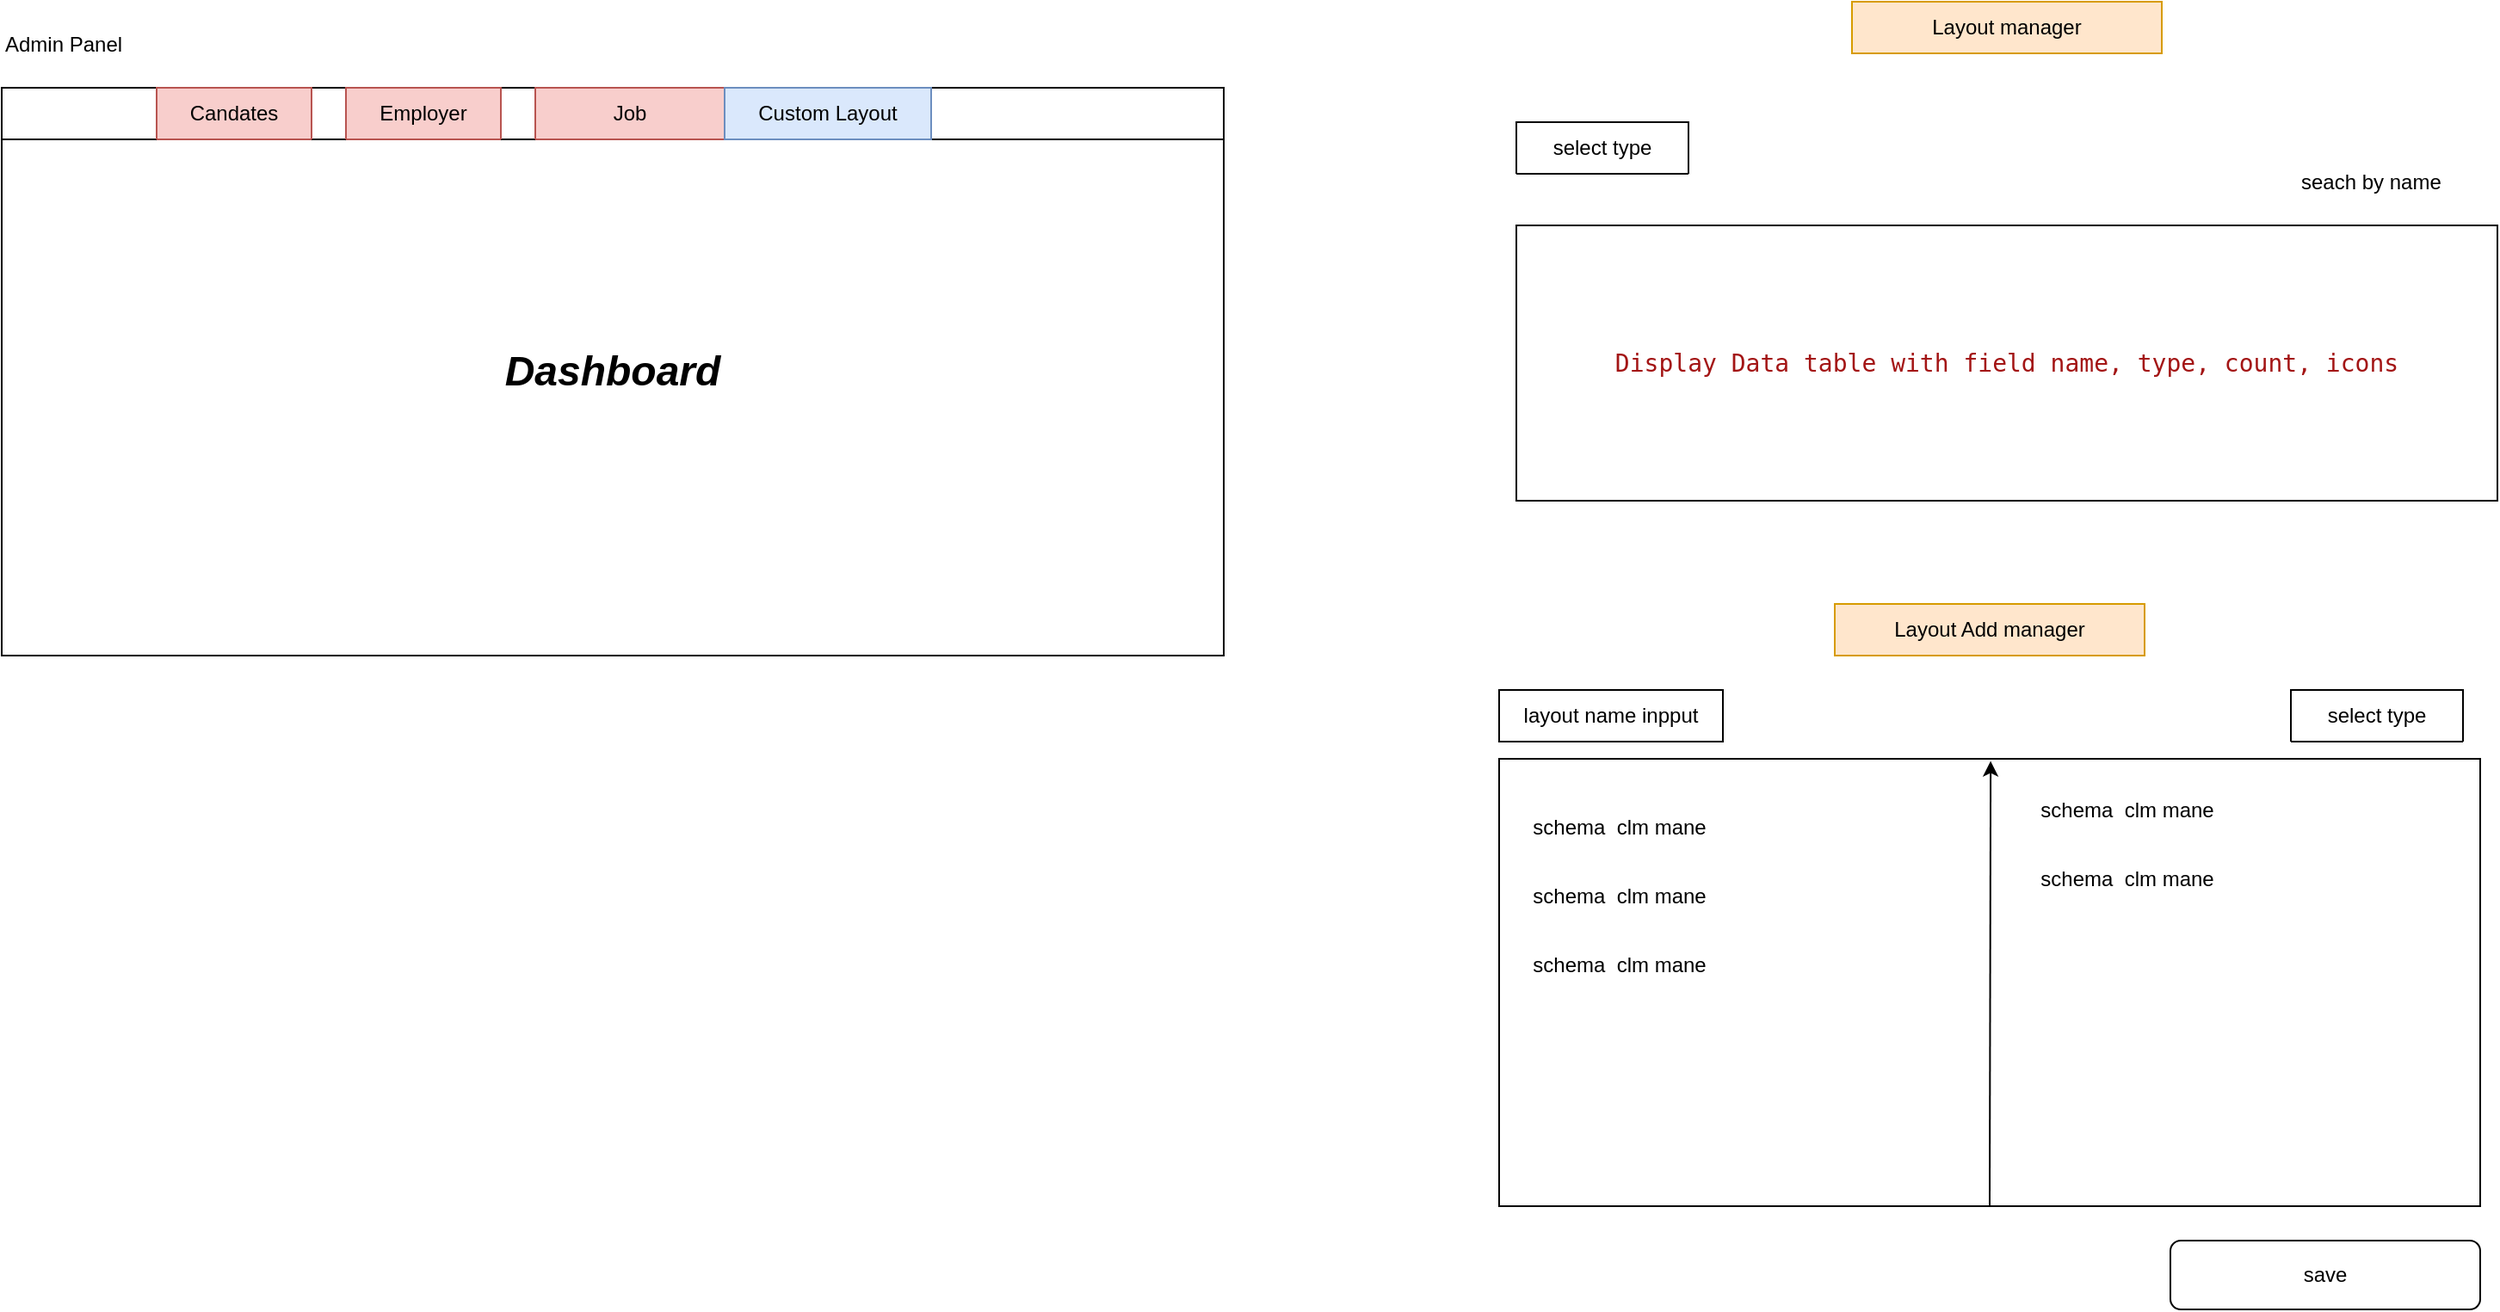 <mxfile version="26.0.16">
  <diagram name="Page-1" id="pGS40leleZzSf1w9_MKb">
    <mxGraphModel dx="843" dy="443" grid="1" gridSize="10" guides="1" tooltips="1" connect="1" arrows="1" fold="1" page="1" pageScale="1" pageWidth="850" pageHeight="1100" math="0" shadow="0">
      <root>
        <mxCell id="0" />
        <mxCell id="1" parent="0" />
        <mxCell id="lz3d05MwJRwCeHaTPS5S-1" value="&lt;h1&gt;&lt;i&gt;&lt;b&gt;Dashboard&lt;/b&gt;&lt;/i&gt;&lt;/h1&gt;" style="rounded=0;whiteSpace=wrap;html=1;fillColor=none;" vertex="1" parent="1">
          <mxGeometry x="40" y="90" width="710" height="330" as="geometry" />
        </mxCell>
        <mxCell id="lz3d05MwJRwCeHaTPS5S-3" value="Admin Panel" style="text;html=1;align=left;verticalAlign=middle;whiteSpace=wrap;rounded=0;" vertex="1" parent="1">
          <mxGeometry x="40" y="50" width="180" height="30" as="geometry" />
        </mxCell>
        <mxCell id="lz3d05MwJRwCeHaTPS5S-5" value="" style="rounded=0;whiteSpace=wrap;html=1;fillColor=none;" vertex="1" parent="1">
          <mxGeometry x="40" y="90" width="710" height="30" as="geometry" />
        </mxCell>
        <mxCell id="lz3d05MwJRwCeHaTPS5S-6" value="Candates" style="swimlane;fontStyle=0;childLayout=stackLayout;horizontal=1;startSize=30;horizontalStack=0;resizeParent=1;resizeParentMax=0;resizeLast=0;collapsible=1;marginBottom=0;whiteSpace=wrap;html=1;fillColor=#f8cecc;strokeColor=#b85450;" vertex="1" collapsed="1" parent="1">
          <mxGeometry x="130" y="90" width="90" height="30" as="geometry">
            <mxRectangle x="130" y="90" width="110" height="150" as="alternateBounds" />
          </mxGeometry>
        </mxCell>
        <mxCell id="lz3d05MwJRwCeHaTPS5S-7" value="Candidates" style="text;strokeColor=none;fillColor=none;align=left;verticalAlign=middle;spacingLeft=4;spacingRight=4;overflow=hidden;points=[[0,0.5],[1,0.5]];portConstraint=eastwest;rotatable=0;whiteSpace=wrap;html=1;" vertex="1" parent="lz3d05MwJRwCeHaTPS5S-6">
          <mxGeometry y="30" width="110" height="30" as="geometry" />
        </mxCell>
        <mxCell id="lz3d05MwJRwCeHaTPS5S-8" value="Import Candidates" style="text;strokeColor=none;fillColor=none;align=left;verticalAlign=middle;spacingLeft=4;spacingRight=4;overflow=hidden;points=[[0,0.5],[1,0.5]];portConstraint=eastwest;rotatable=0;whiteSpace=wrap;html=1;" vertex="1" parent="lz3d05MwJRwCeHaTPS5S-6">
          <mxGeometry y="60" width="110" height="30" as="geometry" />
        </mxCell>
        <mxCell id="lz3d05MwJRwCeHaTPS5S-25" value="Manage Schema" style="text;strokeColor=none;fillColor=none;align=left;verticalAlign=middle;spacingLeft=4;spacingRight=4;overflow=hidden;points=[[0,0.5],[1,0.5]];portConstraint=eastwest;rotatable=0;whiteSpace=wrap;html=1;" vertex="1" parent="lz3d05MwJRwCeHaTPS5S-6">
          <mxGeometry y="90" width="110" height="30" as="geometry" />
        </mxCell>
        <mxCell id="lz3d05MwJRwCeHaTPS5S-9" value="Layout Mananager" style="text;strokeColor=none;fillColor=none;align=left;verticalAlign=middle;spacingLeft=4;spacingRight=4;overflow=hidden;points=[[0,0.5],[1,0.5]];portConstraint=eastwest;rotatable=0;whiteSpace=wrap;html=1;" vertex="1" parent="lz3d05MwJRwCeHaTPS5S-6">
          <mxGeometry y="120" width="110" height="30" as="geometry" />
        </mxCell>
        <mxCell id="lz3d05MwJRwCeHaTPS5S-10" value="Employer" style="swimlane;fontStyle=0;childLayout=stackLayout;horizontal=1;startSize=30;horizontalStack=0;resizeParent=1;resizeParentMax=0;resizeLast=0;collapsible=1;marginBottom=0;whiteSpace=wrap;html=1;fillColor=#f8cecc;strokeColor=#b85450;" vertex="1" collapsed="1" parent="1">
          <mxGeometry x="240" y="90" width="90" height="30" as="geometry">
            <mxRectangle x="240" y="90" width="110" height="120" as="alternateBounds" />
          </mxGeometry>
        </mxCell>
        <mxCell id="lz3d05MwJRwCeHaTPS5S-11" value="Employer Data" style="text;strokeColor=none;fillColor=none;align=left;verticalAlign=middle;spacingLeft=4;spacingRight=4;overflow=hidden;points=[[0,0.5],[1,0.5]];portConstraint=eastwest;rotatable=0;whiteSpace=wrap;html=1;" vertex="1" parent="lz3d05MwJRwCeHaTPS5S-10">
          <mxGeometry y="30" width="110" height="30" as="geometry" />
        </mxCell>
        <mxCell id="lz3d05MwJRwCeHaTPS5S-13" value="Manage Schema" style="text;strokeColor=none;fillColor=none;align=left;verticalAlign=middle;spacingLeft=4;spacingRight=4;overflow=hidden;points=[[0,0.5],[1,0.5]];portConstraint=eastwest;rotatable=0;whiteSpace=wrap;html=1;" vertex="1" parent="lz3d05MwJRwCeHaTPS5S-10">
          <mxGeometry y="60" width="110" height="30" as="geometry" />
        </mxCell>
        <mxCell id="lz3d05MwJRwCeHaTPS5S-29" value="Layout Mananager" style="text;strokeColor=none;fillColor=none;align=left;verticalAlign=middle;spacingLeft=4;spacingRight=4;overflow=hidden;points=[[0,0.5],[1,0.5]];portConstraint=eastwest;rotatable=0;whiteSpace=wrap;html=1;" vertex="1" parent="lz3d05MwJRwCeHaTPS5S-10">
          <mxGeometry y="90" width="110" height="30" as="geometry" />
        </mxCell>
        <mxCell id="lz3d05MwJRwCeHaTPS5S-14" value="Job" style="swimlane;fontStyle=0;childLayout=stackLayout;horizontal=1;startSize=30;horizontalStack=0;resizeParent=1;resizeParentMax=0;resizeLast=0;collapsible=1;marginBottom=0;whiteSpace=wrap;html=1;fillColor=#f8cecc;strokeColor=#b85450;" vertex="1" collapsed="1" parent="1">
          <mxGeometry x="350" y="90" width="110" height="30" as="geometry">
            <mxRectangle x="350" y="90" width="110" height="150" as="alternateBounds" />
          </mxGeometry>
        </mxCell>
        <mxCell id="lz3d05MwJRwCeHaTPS5S-15" value="Job Data" style="text;strokeColor=none;fillColor=none;align=left;verticalAlign=middle;spacingLeft=4;spacingRight=4;overflow=hidden;points=[[0,0.5],[1,0.5]];portConstraint=eastwest;rotatable=0;whiteSpace=wrap;html=1;" vertex="1" parent="lz3d05MwJRwCeHaTPS5S-14">
          <mxGeometry y="30" width="110" height="30" as="geometry" />
        </mxCell>
        <mxCell id="lz3d05MwJRwCeHaTPS5S-17" value="Manage Schema" style="text;strokeColor=none;fillColor=none;align=left;verticalAlign=middle;spacingLeft=4;spacingRight=4;overflow=hidden;points=[[0,0.5],[1,0.5]];portConstraint=eastwest;rotatable=0;whiteSpace=wrap;html=1;" vertex="1" parent="lz3d05MwJRwCeHaTPS5S-14">
          <mxGeometry y="60" width="110" height="30" as="geometry" />
        </mxCell>
        <mxCell id="lz3d05MwJRwCeHaTPS5S-30" value="Layout Manager" style="text;strokeColor=none;fillColor=none;align=left;verticalAlign=middle;spacingLeft=4;spacingRight=4;overflow=hidden;points=[[0,0.5],[1,0.5]];portConstraint=eastwest;rotatable=0;whiteSpace=wrap;html=1;" vertex="1" parent="lz3d05MwJRwCeHaTPS5S-14">
          <mxGeometry y="90" width="110" height="30" as="geometry" />
        </mxCell>
        <mxCell id="lz3d05MwJRwCeHaTPS5S-21" value="Appied Jobs" style="text;strokeColor=none;fillColor=none;align=left;verticalAlign=middle;spacingLeft=4;spacingRight=4;overflow=hidden;points=[[0,0.5],[1,0.5]];portConstraint=eastwest;rotatable=0;whiteSpace=wrap;html=1;" vertex="1" parent="lz3d05MwJRwCeHaTPS5S-14">
          <mxGeometry y="120" width="110" height="30" as="geometry" />
        </mxCell>
        <mxCell id="lz3d05MwJRwCeHaTPS5S-22" value="Custom Layout" style="rounded=0;whiteSpace=wrap;html=1;fillColor=#dae8fc;strokeColor=#6c8ebf;" vertex="1" parent="1">
          <mxGeometry x="460" y="90" width="120" height="30" as="geometry" />
        </mxCell>
        <mxCell id="lz3d05MwJRwCeHaTPS5S-41" value="&lt;div style=&quot;color: rgb(0, 0, 0); background-color: rgb(255, 255, 255); font-family: &amp;quot;Droid Sans Mono&amp;quot;, &amp;quot;monospace&amp;quot;, monospace; font-weight: normal; font-size: 14px; line-height: 19px; white-space: pre;&quot;&gt;&lt;div&gt;&lt;span style=&quot;color: rgb(163, 21, 21);&quot;&gt;Display Data table with field name, type, count, icons&lt;/span&gt;&lt;/div&gt;&lt;/div&gt;" style="rounded=0;whiteSpace=wrap;html=1;fillColor=none;" vertex="1" parent="1">
          <mxGeometry x="920" y="170" width="570" height="160" as="geometry" />
        </mxCell>
        <mxCell id="lz3d05MwJRwCeHaTPS5S-43" value="seach by name" style="text;strokeColor=none;fillColor=none;align=left;verticalAlign=middle;spacingLeft=4;spacingRight=4;overflow=hidden;points=[[0,0.5],[1,0.5]];portConstraint=eastwest;rotatable=0;whiteSpace=wrap;html=1;" vertex="1" parent="1">
          <mxGeometry x="1370" y="130" width="120" height="30" as="geometry" />
        </mxCell>
        <mxCell id="lz3d05MwJRwCeHaTPS5S-44" value="Layout manager" style="text;html=1;align=center;verticalAlign=middle;whiteSpace=wrap;rounded=0;fillColor=#ffe6cc;strokeColor=#d79b00;" vertex="1" parent="1">
          <mxGeometry x="1115" y="40" width="180" height="30" as="geometry" />
        </mxCell>
        <mxCell id="lz3d05MwJRwCeHaTPS5S-46" value="select type" style="swimlane;fontStyle=0;childLayout=stackLayout;horizontal=1;startSize=30;horizontalStack=0;resizeParent=1;resizeParentMax=0;resizeLast=0;collapsible=1;marginBottom=0;whiteSpace=wrap;html=1;" vertex="1" collapsed="1" parent="1">
          <mxGeometry x="920" y="110" width="100" height="30" as="geometry">
            <mxRectangle x="920" y="110" width="140" height="120" as="alternateBounds" />
          </mxGeometry>
        </mxCell>
        <mxCell id="lz3d05MwJRwCeHaTPS5S-47" value="&lt;div style=&quot;color: #000000;background-color: #ffffff;font-family: &#39;Droid Sans Mono&#39;, &#39;monospace&#39;, monospace;font-weight: normal;font-size: 14px;line-height: 19px;white-space: pre;&quot;&gt;&lt;div&gt;&lt;span style=&quot;color: #a31515;&quot;&gt;Candidate&lt;/span&gt;&lt;/div&gt;&lt;/div&gt;" style="text;strokeColor=none;fillColor=none;align=left;verticalAlign=middle;spacingLeft=4;spacingRight=4;overflow=hidden;points=[[0,0.5],[1,0.5]];portConstraint=eastwest;rotatable=0;whiteSpace=wrap;html=1;" vertex="1" parent="lz3d05MwJRwCeHaTPS5S-46">
          <mxGeometry y="30" width="140" height="30" as="geometry" />
        </mxCell>
        <mxCell id="lz3d05MwJRwCeHaTPS5S-48" value="&lt;div style=&quot;color: rgb(0, 0, 0); background-color: rgb(255, 255, 255); font-family: &amp;quot;Droid Sans Mono&amp;quot;, &amp;quot;monospace&amp;quot;, monospace; font-weight: normal; font-size: 14px; line-height: 19px; white-space: pre;&quot;&gt;&lt;div&gt;&lt;span style=&quot;color: rgb(163, 21, 21);&quot;&gt;Job&lt;/span&gt;&lt;/div&gt;&lt;/div&gt;" style="text;strokeColor=none;fillColor=none;align=left;verticalAlign=middle;spacingLeft=4;spacingRight=4;overflow=hidden;points=[[0,0.5],[1,0.5]];portConstraint=eastwest;rotatable=0;whiteSpace=wrap;html=1;" vertex="1" parent="lz3d05MwJRwCeHaTPS5S-46">
          <mxGeometry y="60" width="140" height="30" as="geometry" />
        </mxCell>
        <mxCell id="lz3d05MwJRwCeHaTPS5S-49" value="&lt;div style=&quot;background-color: rgb(255, 255, 255); font-family: &amp;quot;Droid Sans Mono&amp;quot;, &amp;quot;monospace&amp;quot;, monospace; font-weight: normal; font-size: 14px; line-height: 19px; white-space: pre; color: rgb(0, 0, 0);&quot;&gt;&lt;font color=&quot;#a31515&quot;&gt;Employee&lt;/font&gt;&lt;/div&gt;" style="text;strokeColor=none;fillColor=none;align=left;verticalAlign=middle;spacingLeft=4;spacingRight=4;overflow=hidden;points=[[0,0.5],[1,0.5]];portConstraint=eastwest;rotatable=0;whiteSpace=wrap;html=1;" vertex="1" parent="lz3d05MwJRwCeHaTPS5S-46">
          <mxGeometry y="90" width="140" height="30" as="geometry" />
        </mxCell>
        <mxCell id="lz3d05MwJRwCeHaTPS5S-50" value="&lt;div style=&quot;color: rgb(0, 0, 0); background-color: rgb(255, 255, 255); font-family: &amp;quot;Droid Sans Mono&amp;quot;, &amp;quot;monospace&amp;quot;, monospace; font-weight: normal; font-size: 14px; line-height: 19px; white-space: pre;&quot;&gt;&lt;br&gt;&lt;/div&gt;" style="rounded=0;whiteSpace=wrap;html=1;fillColor=none;" vertex="1" parent="1">
          <mxGeometry x="910" y="480" width="570" height="260" as="geometry" />
        </mxCell>
        <mxCell id="lz3d05MwJRwCeHaTPS5S-51" value="Layout Add manager" style="text;html=1;align=center;verticalAlign=middle;whiteSpace=wrap;rounded=0;fillColor=#ffe6cc;strokeColor=#d79b00;" vertex="1" parent="1">
          <mxGeometry x="1105" y="390" width="180" height="30" as="geometry" />
        </mxCell>
        <mxCell id="lz3d05MwJRwCeHaTPS5S-52" value="" style="endArrow=classic;html=1;rounded=0;exitX=0.5;exitY=1;exitDx=0;exitDy=0;entryX=0.501;entryY=0.005;entryDx=0;entryDy=0;entryPerimeter=0;" edge="1" parent="1" source="lz3d05MwJRwCeHaTPS5S-50" target="lz3d05MwJRwCeHaTPS5S-50">
          <mxGeometry width="50" height="50" relative="1" as="geometry">
            <mxPoint x="1130" y="540" as="sourcePoint" />
            <mxPoint x="1180" y="490" as="targetPoint" />
          </mxGeometry>
        </mxCell>
        <mxCell id="lz3d05MwJRwCeHaTPS5S-53" value="select type" style="swimlane;fontStyle=0;childLayout=stackLayout;horizontal=1;startSize=30;horizontalStack=0;resizeParent=1;resizeParentMax=0;resizeLast=0;collapsible=1;marginBottom=0;whiteSpace=wrap;html=1;" vertex="1" collapsed="1" parent="1">
          <mxGeometry x="1370" y="440" width="100" height="30" as="geometry">
            <mxRectangle x="1370" y="440" width="140" height="120" as="alternateBounds" />
          </mxGeometry>
        </mxCell>
        <mxCell id="lz3d05MwJRwCeHaTPS5S-54" value="&lt;div style=&quot;color: #000000;background-color: #ffffff;font-family: &#39;Droid Sans Mono&#39;, &#39;monospace&#39;, monospace;font-weight: normal;font-size: 14px;line-height: 19px;white-space: pre;&quot;&gt;&lt;div&gt;&lt;span style=&quot;color: #a31515;&quot;&gt;Candidate&lt;/span&gt;&lt;/div&gt;&lt;/div&gt;" style="text;strokeColor=none;fillColor=none;align=left;verticalAlign=middle;spacingLeft=4;spacingRight=4;overflow=hidden;points=[[0,0.5],[1,0.5]];portConstraint=eastwest;rotatable=0;whiteSpace=wrap;html=1;" vertex="1" parent="lz3d05MwJRwCeHaTPS5S-53">
          <mxGeometry y="30" width="140" height="30" as="geometry" />
        </mxCell>
        <mxCell id="lz3d05MwJRwCeHaTPS5S-55" value="&lt;div style=&quot;color: rgb(0, 0, 0); background-color: rgb(255, 255, 255); font-family: &amp;quot;Droid Sans Mono&amp;quot;, &amp;quot;monospace&amp;quot;, monospace; font-weight: normal; font-size: 14px; line-height: 19px; white-space: pre;&quot;&gt;&lt;div&gt;&lt;span style=&quot;color: rgb(163, 21, 21);&quot;&gt;Job&lt;/span&gt;&lt;/div&gt;&lt;/div&gt;" style="text;strokeColor=none;fillColor=none;align=left;verticalAlign=middle;spacingLeft=4;spacingRight=4;overflow=hidden;points=[[0,0.5],[1,0.5]];portConstraint=eastwest;rotatable=0;whiteSpace=wrap;html=1;" vertex="1" parent="lz3d05MwJRwCeHaTPS5S-53">
          <mxGeometry y="60" width="140" height="30" as="geometry" />
        </mxCell>
        <mxCell id="lz3d05MwJRwCeHaTPS5S-56" value="&lt;div style=&quot;background-color: rgb(255, 255, 255); font-family: &amp;quot;Droid Sans Mono&amp;quot;, &amp;quot;monospace&amp;quot;, monospace; font-weight: normal; font-size: 14px; line-height: 19px; white-space: pre; color: rgb(0, 0, 0);&quot;&gt;&lt;font color=&quot;#a31515&quot;&gt;Employee&lt;/font&gt;&lt;/div&gt;" style="text;strokeColor=none;fillColor=none;align=left;verticalAlign=middle;spacingLeft=4;spacingRight=4;overflow=hidden;points=[[0,0.5],[1,0.5]];portConstraint=eastwest;rotatable=0;whiteSpace=wrap;html=1;" vertex="1" parent="lz3d05MwJRwCeHaTPS5S-53">
          <mxGeometry y="90" width="140" height="30" as="geometry" />
        </mxCell>
        <mxCell id="lz3d05MwJRwCeHaTPS5S-57" value="schema&amp;nbsp; clm mane" style="text;html=1;align=center;verticalAlign=middle;whiteSpace=wrap;rounded=0;" vertex="1" parent="1">
          <mxGeometry x="1215" y="495" width="120" height="30" as="geometry" />
        </mxCell>
        <mxCell id="lz3d05MwJRwCeHaTPS5S-63" value="save" style="rounded=1;whiteSpace=wrap;html=1;" vertex="1" parent="1">
          <mxGeometry x="1300" y="760" width="180" height="40" as="geometry" />
        </mxCell>
        <mxCell id="lz3d05MwJRwCeHaTPS5S-64" value="layout name inpput" style="rounded=0;whiteSpace=wrap;html=1;" vertex="1" parent="1">
          <mxGeometry x="910" y="440" width="130" height="30" as="geometry" />
        </mxCell>
        <mxCell id="lz3d05MwJRwCeHaTPS5S-65" value="schema&amp;nbsp; clm mane" style="text;html=1;align=center;verticalAlign=middle;whiteSpace=wrap;rounded=0;" vertex="1" parent="1">
          <mxGeometry x="1215" y="535" width="120" height="30" as="geometry" />
        </mxCell>
        <mxCell id="lz3d05MwJRwCeHaTPS5S-67" value="schema&amp;nbsp; clm mane" style="text;html=1;align=center;verticalAlign=middle;whiteSpace=wrap;rounded=0;" vertex="1" parent="1">
          <mxGeometry x="920" y="505" width="120" height="30" as="geometry" />
        </mxCell>
        <mxCell id="lz3d05MwJRwCeHaTPS5S-68" value="schema&amp;nbsp; clm mane" style="text;html=1;align=center;verticalAlign=middle;whiteSpace=wrap;rounded=0;" vertex="1" parent="1">
          <mxGeometry x="920" y="545" width="120" height="30" as="geometry" />
        </mxCell>
        <mxCell id="lz3d05MwJRwCeHaTPS5S-69" value="schema&amp;nbsp; clm mane" style="text;html=1;align=center;verticalAlign=middle;whiteSpace=wrap;rounded=0;" vertex="1" parent="1">
          <mxGeometry x="920" y="585" width="120" height="30" as="geometry" />
        </mxCell>
      </root>
    </mxGraphModel>
  </diagram>
</mxfile>
